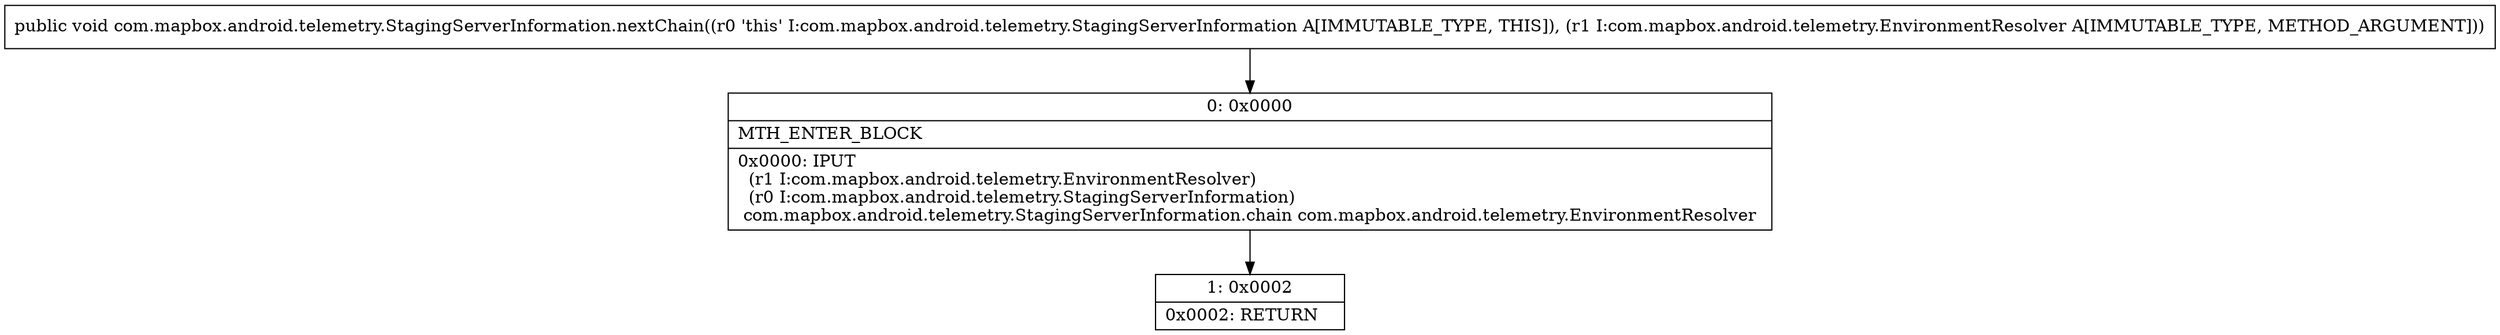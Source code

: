digraph "CFG forcom.mapbox.android.telemetry.StagingServerInformation.nextChain(Lcom\/mapbox\/android\/telemetry\/EnvironmentResolver;)V" {
Node_0 [shape=record,label="{0\:\ 0x0000|MTH_ENTER_BLOCK\l|0x0000: IPUT  \l  (r1 I:com.mapbox.android.telemetry.EnvironmentResolver)\l  (r0 I:com.mapbox.android.telemetry.StagingServerInformation)\l com.mapbox.android.telemetry.StagingServerInformation.chain com.mapbox.android.telemetry.EnvironmentResolver \l}"];
Node_1 [shape=record,label="{1\:\ 0x0002|0x0002: RETURN   \l}"];
MethodNode[shape=record,label="{public void com.mapbox.android.telemetry.StagingServerInformation.nextChain((r0 'this' I:com.mapbox.android.telemetry.StagingServerInformation A[IMMUTABLE_TYPE, THIS]), (r1 I:com.mapbox.android.telemetry.EnvironmentResolver A[IMMUTABLE_TYPE, METHOD_ARGUMENT])) }"];
MethodNode -> Node_0;
Node_0 -> Node_1;
}

